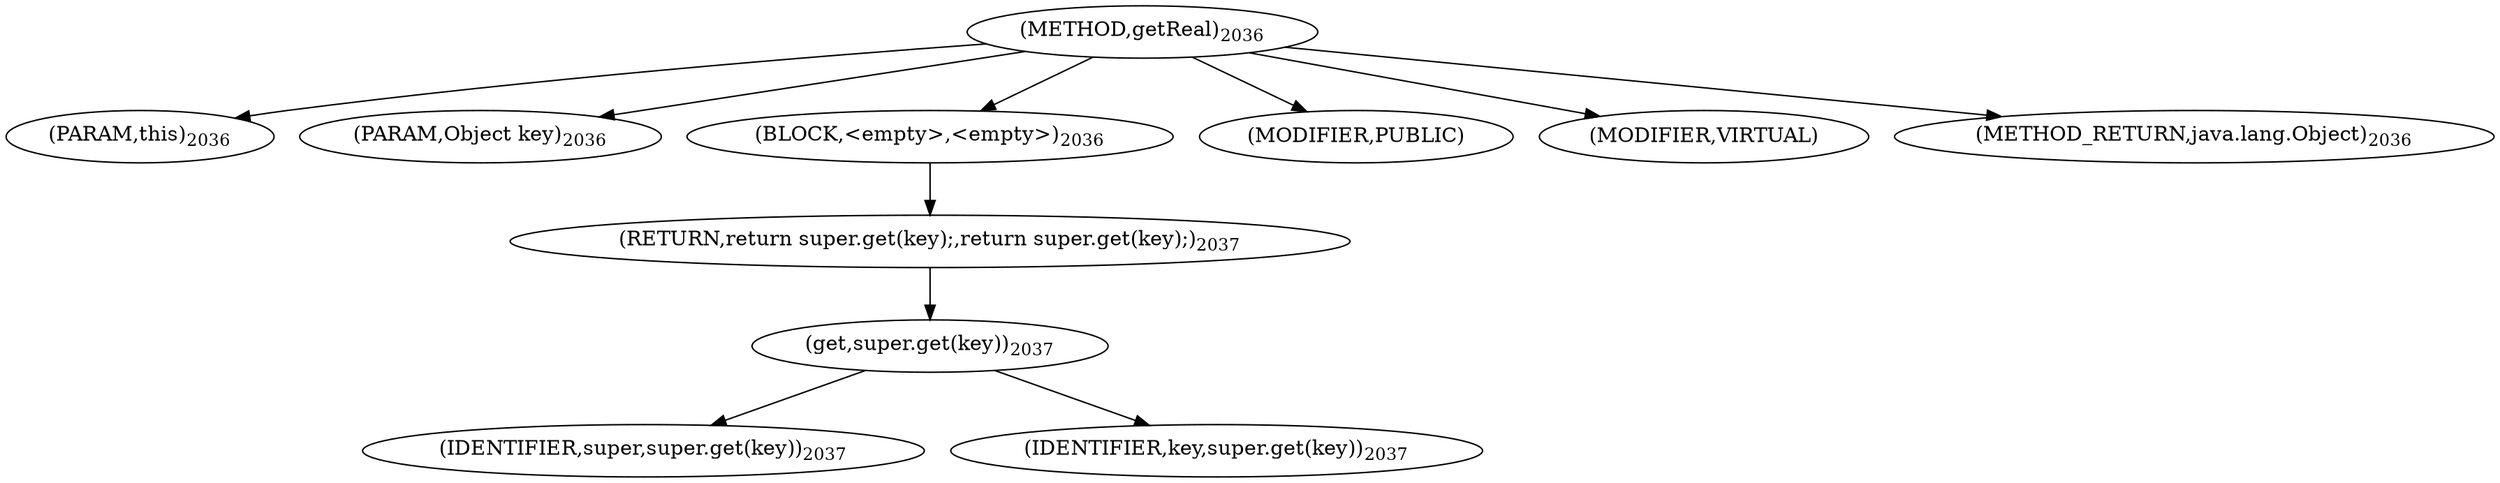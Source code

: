 digraph "getReal" {  
"3227" [label = <(METHOD,getReal)<SUB>2036</SUB>> ]
"3228" [label = <(PARAM,this)<SUB>2036</SUB>> ]
"3229" [label = <(PARAM,Object key)<SUB>2036</SUB>> ]
"3230" [label = <(BLOCK,&lt;empty&gt;,&lt;empty&gt;)<SUB>2036</SUB>> ]
"3231" [label = <(RETURN,return super.get(key);,return super.get(key);)<SUB>2037</SUB>> ]
"3232" [label = <(get,super.get(key))<SUB>2037</SUB>> ]
"3233" [label = <(IDENTIFIER,super,super.get(key))<SUB>2037</SUB>> ]
"3234" [label = <(IDENTIFIER,key,super.get(key))<SUB>2037</SUB>> ]
"3235" [label = <(MODIFIER,PUBLIC)> ]
"3236" [label = <(MODIFIER,VIRTUAL)> ]
"3237" [label = <(METHOD_RETURN,java.lang.Object)<SUB>2036</SUB>> ]
  "3227" -> "3228" 
  "3227" -> "3229" 
  "3227" -> "3230" 
  "3227" -> "3235" 
  "3227" -> "3236" 
  "3227" -> "3237" 
  "3230" -> "3231" 
  "3231" -> "3232" 
  "3232" -> "3233" 
  "3232" -> "3234" 
}
